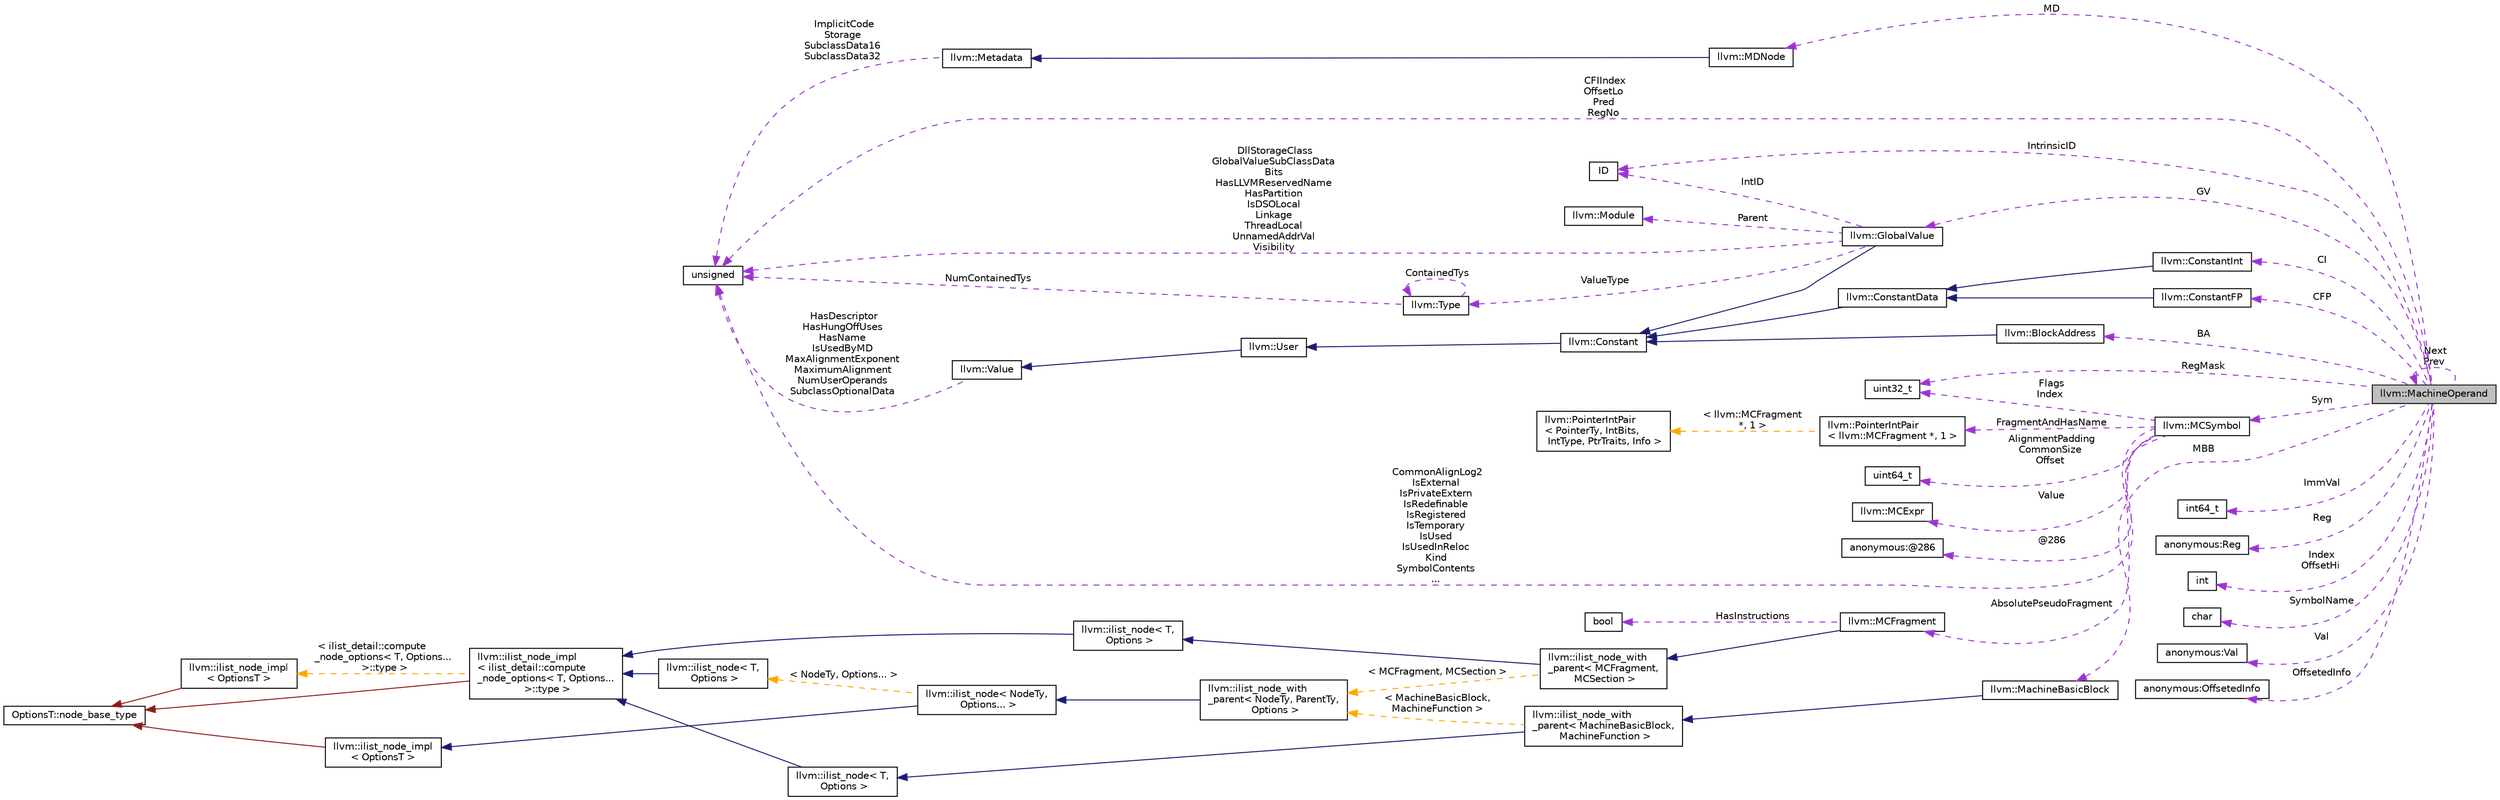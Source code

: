 digraph "llvm::MachineOperand"
{
 // LATEX_PDF_SIZE
  bgcolor="transparent";
  edge [fontname="Helvetica",fontsize="10",labelfontname="Helvetica",labelfontsize="10"];
  node [fontname="Helvetica",fontsize="10",shape="box"];
  rankdir="LR";
  Node1 [label="llvm::MachineOperand",height=0.2,width=0.4,color="black", fillcolor="grey75", style="filled", fontcolor="black",tooltip="MachineOperand class - Representation of each machine instruction operand."];
  Node2 -> Node1 [dir="back",color="darkorchid3",fontsize="10",style="dashed",label=" CFIIndex\nOffsetLo\nPred\nRegNo" ,fontname="Helvetica"];
  Node2 [label="unsigned",height=0.2,width=0.4,color="black",URL="$classunsigned.html",tooltip=" "];
  Node3 -> Node1 [dir="back",color="darkorchid3",fontsize="10",style="dashed",label=" MBB" ,fontname="Helvetica"];
  Node3 [label="llvm::MachineBasicBlock",height=0.2,width=0.4,color="black",URL="$classllvm_1_1MachineBasicBlock.html",tooltip=" "];
  Node4 -> Node3 [dir="back",color="midnightblue",fontsize="10",style="solid",fontname="Helvetica"];
  Node4 [label="llvm::ilist_node_with\l_parent\< MachineBasicBlock,\l MachineFunction \>",height=0.2,width=0.4,color="black",URL="$classllvm_1_1ilist__node__with__parent.html",tooltip=" "];
  Node5 -> Node4 [dir="back",color="midnightblue",fontsize="10",style="solid",fontname="Helvetica"];
  Node5 [label="llvm::ilist_node\< T,\l Options \>",height=0.2,width=0.4,color="black",URL="$classllvm_1_1ilist__node.html",tooltip=" "];
  Node6 -> Node5 [dir="back",color="midnightblue",fontsize="10",style="solid",fontname="Helvetica"];
  Node6 [label="llvm::ilist_node_impl\l\< ilist_detail::compute\l_node_options\< T, Options...\l \>::type \>",height=0.2,width=0.4,color="black",URL="$classllvm_1_1ilist__node__impl.html",tooltip=" "];
  Node7 -> Node6 [dir="back",color="firebrick4",fontsize="10",style="solid",fontname="Helvetica"];
  Node7 [label="OptionsT::node_base_type",height=0.2,width=0.4,color="black",tooltip=" "];
  Node8 -> Node6 [dir="back",color="orange",fontsize="10",style="dashed",label=" \< ilist_detail::compute\l_node_options\< T, Options...\l \>::type \>" ,fontname="Helvetica"];
  Node8 [label="llvm::ilist_node_impl\l\< OptionsT \>",height=0.2,width=0.4,color="black",URL="$classllvm_1_1ilist__node__impl.html",tooltip="Implementation for an ilist node."];
  Node7 -> Node8 [dir="back",color="firebrick4",fontsize="10",style="solid",fontname="Helvetica"];
  Node9 -> Node4 [dir="back",color="orange",fontsize="10",style="dashed",label=" \< MachineBasicBlock,\l MachineFunction \>" ,fontname="Helvetica"];
  Node9 [label="llvm::ilist_node_with\l_parent\< NodeTy, ParentTy,\l Options \>",height=0.2,width=0.4,color="black",URL="$classllvm_1_1ilist__node__with__parent.html",tooltip="An ilist node that can access its parent list."];
  Node10 -> Node9 [dir="back",color="midnightblue",fontsize="10",style="solid",fontname="Helvetica"];
  Node10 [label="llvm::ilist_node\< NodeTy,\l Options... \>",height=0.2,width=0.4,color="black",URL="$classllvm_1_1ilist__node.html",tooltip=" "];
  Node11 -> Node10 [dir="back",color="midnightblue",fontsize="10",style="solid",fontname="Helvetica"];
  Node11 [label="llvm::ilist_node_impl\l\< OptionsT \>",height=0.2,width=0.4,color="black",URL="$classllvm_1_1ilist__node__impl.html",tooltip="Implementation for an ilist node."];
  Node7 -> Node11 [dir="back",color="firebrick4",fontsize="10",style="solid",fontname="Helvetica"];
  Node12 -> Node10 [dir="back",color="orange",fontsize="10",style="dashed",label=" \< NodeTy, Options... \>" ,fontname="Helvetica"];
  Node12 [label="llvm::ilist_node\< T,\l Options \>",height=0.2,width=0.4,color="black",URL="$classllvm_1_1ilist__node.html",tooltip=" "];
  Node6 -> Node12 [dir="back",color="midnightblue",fontsize="10",style="solid",fontname="Helvetica"];
  Node13 -> Node1 [dir="back",color="darkorchid3",fontsize="10",style="dashed",label=" CFP" ,fontname="Helvetica"];
  Node13 [label="llvm::ConstantFP",height=0.2,width=0.4,color="black",URL="$classllvm_1_1ConstantFP.html",tooltip="ConstantFP - Floating Point Values [float, double]."];
  Node14 -> Node13 [dir="back",color="midnightblue",fontsize="10",style="solid",fontname="Helvetica"];
  Node14 [label="llvm::ConstantData",height=0.2,width=0.4,color="black",URL="$classllvm_1_1ConstantData.html",tooltip="Base class for constants with no operands."];
  Node15 -> Node14 [dir="back",color="midnightblue",fontsize="10",style="solid",fontname="Helvetica"];
  Node15 [label="llvm::Constant",height=0.2,width=0.4,color="black",URL="$classllvm_1_1Constant.html",tooltip="This is an important base class in LLVM."];
  Node16 -> Node15 [dir="back",color="midnightblue",fontsize="10",style="solid",fontname="Helvetica"];
  Node16 [label="llvm::User",height=0.2,width=0.4,color="black",URL="$classllvm_1_1User.html",tooltip=" "];
  Node17 -> Node16 [dir="back",color="midnightblue",fontsize="10",style="solid",fontname="Helvetica"];
  Node17 [label="llvm::Value",height=0.2,width=0.4,color="black",URL="$classllvm_1_1Value.html",tooltip="LLVM Value Representation."];
  Node2 -> Node17 [dir="back",color="darkorchid3",fontsize="10",style="dashed",label=" HasDescriptor\nHasHungOffUses\nHasName\nIsUsedByMD\nMaxAlignmentExponent\nMaximumAlignment\nNumUserOperands\nSubclassOptionalData" ,fontname="Helvetica"];
  Node18 -> Node1 [dir="back",color="darkorchid3",fontsize="10",style="dashed",label=" CI" ,fontname="Helvetica"];
  Node18 [label="llvm::ConstantInt",height=0.2,width=0.4,color="black",URL="$classllvm_1_1ConstantInt.html",tooltip="This is the shared class of boolean and integer constants."];
  Node14 -> Node18 [dir="back",color="midnightblue",fontsize="10",style="solid",fontname="Helvetica"];
  Node19 -> Node1 [dir="back",color="darkorchid3",fontsize="10",style="dashed",label=" ImmVal" ,fontname="Helvetica"];
  Node19 [label="int64_t",height=0.2,width=0.4,color="black",tooltip=" "];
  Node20 -> Node1 [dir="back",color="darkorchid3",fontsize="10",style="dashed",label=" RegMask" ,fontname="Helvetica"];
  Node20 [label="uint32_t",height=0.2,width=0.4,color="black",URL="$classuint32__t.html",tooltip=" "];
  Node21 -> Node1 [dir="back",color="darkorchid3",fontsize="10",style="dashed",label=" MD" ,fontname="Helvetica"];
  Node21 [label="llvm::MDNode",height=0.2,width=0.4,color="black",URL="$classllvm_1_1MDNode.html",tooltip="Metadata node."];
  Node22 -> Node21 [dir="back",color="midnightblue",fontsize="10",style="solid",fontname="Helvetica"];
  Node22 [label="llvm::Metadata",height=0.2,width=0.4,color="black",URL="$classllvm_1_1Metadata.html",tooltip="Root of the metadata hierarchy."];
  Node2 -> Node22 [dir="back",color="darkorchid3",fontsize="10",style="dashed",label=" ImplicitCode\nStorage\nSubclassData16\nSubclassData32" ,fontname="Helvetica"];
  Node23 -> Node1 [dir="back",color="darkorchid3",fontsize="10",style="dashed",label=" Sym" ,fontname="Helvetica"];
  Node23 [label="llvm::MCSymbol",height=0.2,width=0.4,color="black",URL="$classllvm_1_1MCSymbol.html",tooltip="MCSymbol - Instances of this class represent a symbol name in the MC file, and MCSymbols are created ..."];
  Node24 -> Node23 [dir="back",color="darkorchid3",fontsize="10",style="dashed",label=" AbsolutePseudoFragment" ,fontname="Helvetica"];
  Node24 [label="llvm::MCFragment",height=0.2,width=0.4,color="black",URL="$classllvm_1_1MCFragment.html",tooltip=" "];
  Node25 -> Node24 [dir="back",color="midnightblue",fontsize="10",style="solid",fontname="Helvetica"];
  Node25 [label="llvm::ilist_node_with\l_parent\< MCFragment,\l MCSection \>",height=0.2,width=0.4,color="black",URL="$classllvm_1_1ilist__node__with__parent.html",tooltip=" "];
  Node26 -> Node25 [dir="back",color="midnightblue",fontsize="10",style="solid",fontname="Helvetica"];
  Node26 [label="llvm::ilist_node\< T,\l Options \>",height=0.2,width=0.4,color="black",URL="$classllvm_1_1ilist__node.html",tooltip=" "];
  Node6 -> Node26 [dir="back",color="midnightblue",fontsize="10",style="solid",fontname="Helvetica"];
  Node9 -> Node25 [dir="back",color="orange",fontsize="10",style="dashed",label=" \< MCFragment, MCSection \>" ,fontname="Helvetica"];
  Node27 -> Node24 [dir="back",color="darkorchid3",fontsize="10",style="dashed",label=" HasInstructions" ,fontname="Helvetica"];
  Node27 [label="bool",height=0.2,width=0.4,color="black",URL="$classbool.html",tooltip=" "];
  Node28 -> Node23 [dir="back",color="darkorchid3",fontsize="10",style="dashed",label=" FragmentAndHasName" ,fontname="Helvetica"];
  Node28 [label="llvm::PointerIntPair\l\< llvm::MCFragment *, 1 \>",height=0.2,width=0.4,color="black",URL="$classllvm_1_1PointerIntPair.html",tooltip=" "];
  Node29 -> Node28 [dir="back",color="orange",fontsize="10",style="dashed",label=" \< llvm::MCFragment\l *, 1 \>" ,fontname="Helvetica"];
  Node29 [label="llvm::PointerIntPair\l\< PointerTy, IntBits,\l IntType, PtrTraits, Info \>",height=0.2,width=0.4,color="black",URL="$classllvm_1_1PointerIntPair.html",tooltip="PointerIntPair - This class implements a pair of a pointer and small integer."];
  Node2 -> Node23 [dir="back",color="darkorchid3",fontsize="10",style="dashed",label=" CommonAlignLog2\nIsExternal\nIsPrivateExtern\nIsRedefinable\nIsRegistered\nIsTemporary\nIsUsed\nIsUsedInReloc\nKind\nSymbolContents\n..." ,fontname="Helvetica"];
  Node20 -> Node23 [dir="back",color="darkorchid3",fontsize="10",style="dashed",label=" Flags\nIndex" ,fontname="Helvetica"];
  Node30 -> Node23 [dir="back",color="darkorchid3",fontsize="10",style="dashed",label=" AlignmentPadding\nCommonSize\nOffset" ,fontname="Helvetica"];
  Node30 [label="uint64_t",height=0.2,width=0.4,color="black",tooltip=" "];
  Node31 -> Node23 [dir="back",color="darkorchid3",fontsize="10",style="dashed",label=" Value" ,fontname="Helvetica"];
  Node31 [label="llvm::MCExpr",height=0.2,width=0.4,color="black",URL="$classllvm_1_1MCExpr.html",tooltip="Base class for the full range of assembler expressions which are needed for parsing."];
  Node32 -> Node23 [dir="back",color="darkorchid3",fontsize="10",style="dashed",label=" @286" ,fontname="Helvetica"];
  Node32 [label="anonymous:@286",height=0.2,width=0.4,color="black",tooltip=" "];
  Node33 -> Node1 [dir="back",color="darkorchid3",fontsize="10",style="dashed",label=" IntrinsicID" ,fontname="Helvetica"];
  Node33 [label="ID",height=0.2,width=0.4,color="black",tooltip=" "];
  Node1 -> Node1 [dir="back",color="darkorchid3",fontsize="10",style="dashed",label=" Next\nPrev" ,fontname="Helvetica"];
  Node34 -> Node1 [dir="back",color="darkorchid3",fontsize="10",style="dashed",label=" Reg" ,fontname="Helvetica"];
  Node34 [label="anonymous:Reg",height=0.2,width=0.4,color="black",tooltip=" "];
  Node35 -> Node1 [dir="back",color="darkorchid3",fontsize="10",style="dashed",label=" Index\nOffsetHi" ,fontname="Helvetica"];
  Node35 [label="int",height=0.2,width=0.4,color="black",tooltip=" "];
  Node36 -> Node1 [dir="back",color="darkorchid3",fontsize="10",style="dashed",label=" SymbolName" ,fontname="Helvetica"];
  Node36 [label="char",height=0.2,width=0.4,color="black",URL="$classchar.html",tooltip=" "];
  Node37 -> Node1 [dir="back",color="darkorchid3",fontsize="10",style="dashed",label=" GV" ,fontname="Helvetica"];
  Node37 [label="llvm::GlobalValue",height=0.2,width=0.4,color="black",URL="$classllvm_1_1GlobalValue.html",tooltip=" "];
  Node15 -> Node37 [dir="back",color="midnightblue",fontsize="10",style="solid",fontname="Helvetica"];
  Node38 -> Node37 [dir="back",color="darkorchid3",fontsize="10",style="dashed",label=" ValueType" ,fontname="Helvetica"];
  Node38 [label="llvm::Type",height=0.2,width=0.4,color="black",URL="$classllvm_1_1Type.html",tooltip="The instances of the Type class are immutable: once they are created, they are never changed."];
  Node2 -> Node38 [dir="back",color="darkorchid3",fontsize="10",style="dashed",label=" NumContainedTys" ,fontname="Helvetica"];
  Node38 -> Node38 [dir="back",color="darkorchid3",fontsize="10",style="dashed",label=" ContainedTys" ,fontname="Helvetica"];
  Node2 -> Node37 [dir="back",color="darkorchid3",fontsize="10",style="dashed",label=" DllStorageClass\nGlobalValueSubClassData\lBits\nHasLLVMReservedName\nHasPartition\nIsDSOLocal\nLinkage\nThreadLocal\nUnnamedAddrVal\nVisibility" ,fontname="Helvetica"];
  Node33 -> Node37 [dir="back",color="darkorchid3",fontsize="10",style="dashed",label=" IntID" ,fontname="Helvetica"];
  Node39 -> Node37 [dir="back",color="darkorchid3",fontsize="10",style="dashed",label=" Parent" ,fontname="Helvetica"];
  Node39 [label="llvm::Module",height=0.2,width=0.4,color="black",URL="$classllvm_1_1Module.html",tooltip="A Module instance is used to store all the information related to an LLVM module."];
  Node40 -> Node1 [dir="back",color="darkorchid3",fontsize="10",style="dashed",label=" BA" ,fontname="Helvetica"];
  Node40 [label="llvm::BlockAddress",height=0.2,width=0.4,color="black",URL="$classllvm_1_1BlockAddress.html",tooltip="The address of a basic block."];
  Node15 -> Node40 [dir="back",color="midnightblue",fontsize="10",style="solid",fontname="Helvetica"];
  Node41 -> Node1 [dir="back",color="darkorchid3",fontsize="10",style="dashed",label=" Val" ,fontname="Helvetica"];
  Node41 [label="anonymous:Val",height=0.2,width=0.4,color="black",tooltip=" "];
  Node42 -> Node1 [dir="back",color="darkorchid3",fontsize="10",style="dashed",label=" OffsetedInfo" ,fontname="Helvetica"];
  Node42 [label="anonymous:OffsetedInfo",height=0.2,width=0.4,color="black",tooltip=" "];
}
